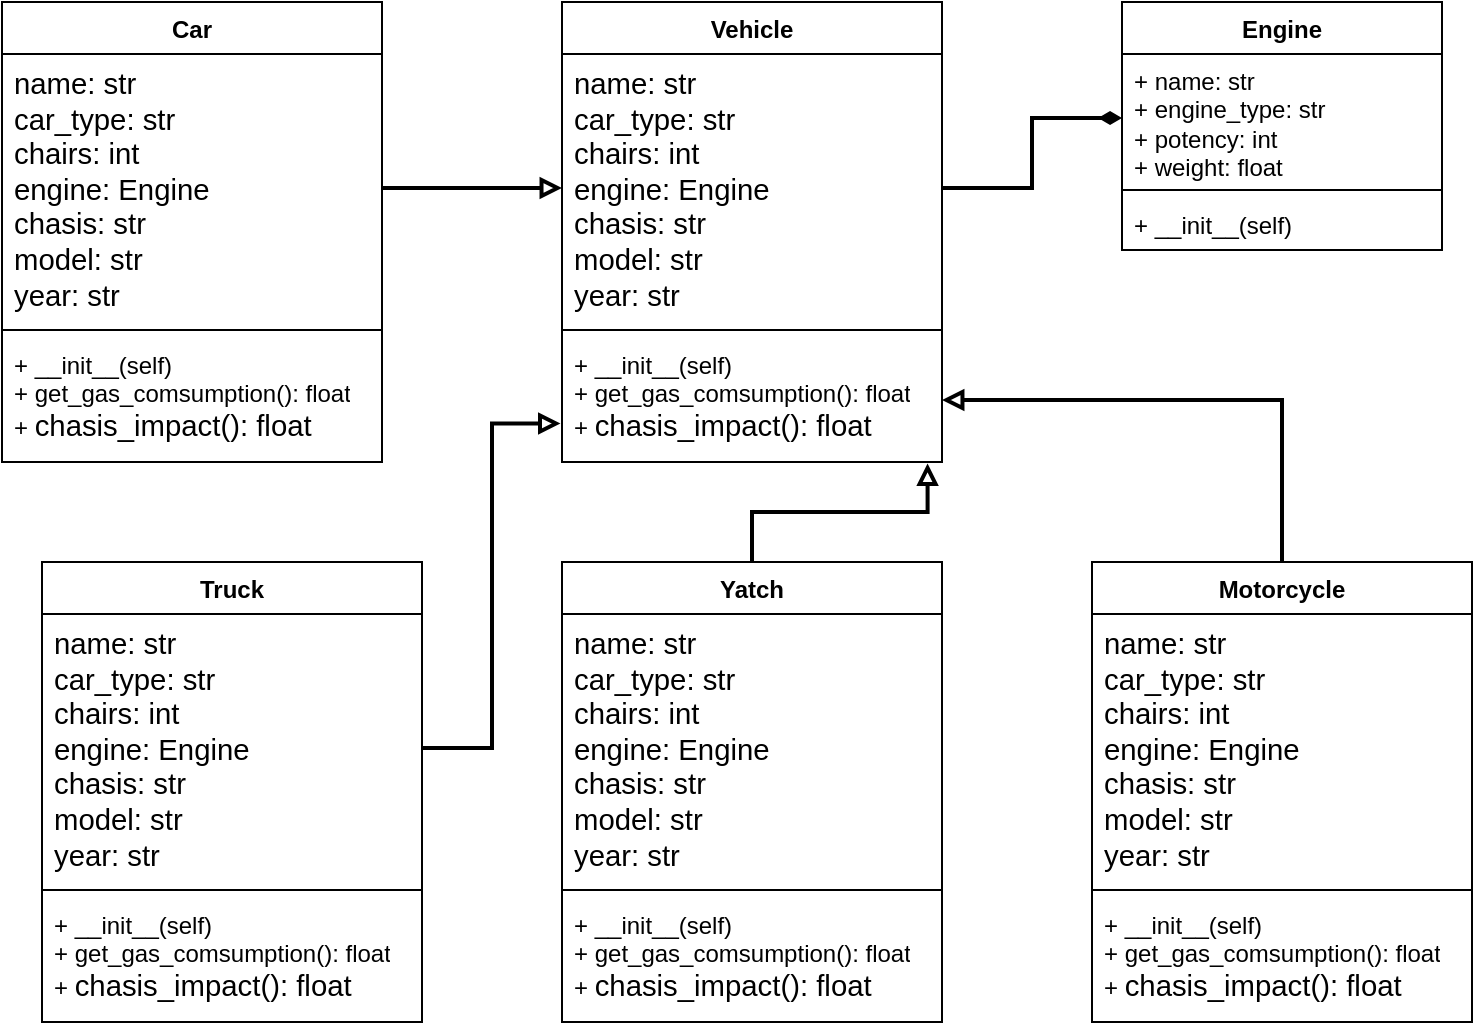 <mxfile version="24.0.7" type="github">
  <diagram id="C5RBs43oDa-KdzZeNtuy" name="Page-1">
    <mxGraphModel dx="1862" dy="511" grid="1" gridSize="10" guides="1" tooltips="1" connect="1" arrows="1" fold="1" page="1" pageScale="1" pageWidth="827" pageHeight="1169" math="0" shadow="0">
      <root>
        <mxCell id="WIyWlLk6GJQsqaUBKTNV-0" />
        <mxCell id="WIyWlLk6GJQsqaUBKTNV-1" parent="WIyWlLk6GJQsqaUBKTNV-0" />
        <mxCell id="11etpd1PUuqrAtL01Xh2-0" value="Engine" style="swimlane;fontStyle=1;align=center;verticalAlign=top;childLayout=stackLayout;horizontal=1;startSize=26;horizontalStack=0;resizeParent=1;resizeParentMax=0;resizeLast=0;collapsible=1;marginBottom=0;whiteSpace=wrap;html=1;" vertex="1" parent="WIyWlLk6GJQsqaUBKTNV-1">
          <mxGeometry x="480" y="150" width="160" height="124" as="geometry" />
        </mxCell>
        <mxCell id="11etpd1PUuqrAtL01Xh2-1" value="+ name: str&lt;div&gt;+&amp;nbsp;&lt;span style=&quot;background-color: initial;&quot;&gt;engine_type: str&lt;/span&gt;&lt;/div&gt;&lt;div&gt;&lt;span style=&quot;background-color: initial;&quot;&gt;+ potency: int&lt;/span&gt;&lt;/div&gt;&lt;div&gt;&lt;span style=&quot;background-color: initial;&quot;&gt;+ weight: float&lt;/span&gt;&lt;/div&gt;&lt;p class=&quot;MsoNormal&quot;&gt;&lt;span lang=&quot;ES-CO&quot;&gt;&lt;/span&gt;&lt;/p&gt;&lt;div&gt;&lt;br&gt;&lt;div&gt;&lt;br&gt;&lt;/div&gt;&lt;/div&gt;" style="text;strokeColor=none;fillColor=none;align=left;verticalAlign=top;spacingLeft=4;spacingRight=4;overflow=hidden;rotatable=0;points=[[0,0.5],[1,0.5]];portConstraint=eastwest;whiteSpace=wrap;html=1;" vertex="1" parent="11etpd1PUuqrAtL01Xh2-0">
          <mxGeometry y="26" width="160" height="64" as="geometry" />
        </mxCell>
        <mxCell id="11etpd1PUuqrAtL01Xh2-2" value="" style="line;strokeWidth=1;fillColor=none;align=left;verticalAlign=middle;spacingTop=-1;spacingLeft=3;spacingRight=3;rotatable=0;labelPosition=right;points=[];portConstraint=eastwest;strokeColor=inherit;" vertex="1" parent="11etpd1PUuqrAtL01Xh2-0">
          <mxGeometry y="90" width="160" height="8" as="geometry" />
        </mxCell>
        <mxCell id="11etpd1PUuqrAtL01Xh2-3" value="+ __init__(self)" style="text;strokeColor=none;fillColor=none;align=left;verticalAlign=top;spacingLeft=4;spacingRight=4;overflow=hidden;rotatable=0;points=[[0,0.5],[1,0.5]];portConstraint=eastwest;whiteSpace=wrap;html=1;" vertex="1" parent="11etpd1PUuqrAtL01Xh2-0">
          <mxGeometry y="98" width="160" height="26" as="geometry" />
        </mxCell>
        <mxCell id="11etpd1PUuqrAtL01Xh2-4" value="Vehicle" style="swimlane;fontStyle=1;align=center;verticalAlign=top;childLayout=stackLayout;horizontal=1;startSize=26;horizontalStack=0;resizeParent=1;resizeParentMax=0;resizeLast=0;collapsible=1;marginBottom=0;whiteSpace=wrap;html=1;direction=east;" vertex="1" parent="WIyWlLk6GJQsqaUBKTNV-1">
          <mxGeometry x="200" y="150" width="190" height="230" as="geometry">
            <mxRectangle x="200" y="150" width="80" height="30" as="alternateBounds" />
          </mxGeometry>
        </mxCell>
        <mxCell id="11etpd1PUuqrAtL01Xh2-5" value="&lt;div&gt;&lt;div&gt;&lt;span style=&quot;font-size:11.0pt;line-height:&lt;br/&gt;107%;font-family:&amp;quot;Calibri&amp;quot;,sans-serif;mso-ascii-theme-font:minor-latin;&lt;br/&gt;mso-fareast-font-family:Calibri;mso-fareast-theme-font:minor-latin;mso-hansi-theme-font:&lt;br/&gt;minor-latin;mso-bidi-font-family:&amp;quot;Times New Roman&amp;quot;;mso-bidi-theme-font:minor-bidi;&lt;br/&gt;mso-ansi-language:ES-CO;mso-fareast-language:EN-US;mso-bidi-language:AR-SA&quot; lang=&quot;ES-CO&quot;&gt;name: str&amp;nbsp;&lt;/span&gt;&lt;/div&gt;&lt;div&gt;&lt;span style=&quot;font-size:11.0pt;line-height:&lt;br/&gt;107%;font-family:&amp;quot;Calibri&amp;quot;,sans-serif;mso-ascii-theme-font:minor-latin;&lt;br/&gt;mso-fareast-font-family:Calibri;mso-fareast-theme-font:minor-latin;mso-hansi-theme-font:&lt;br/&gt;minor-latin;mso-bidi-font-family:&amp;quot;Times New Roman&amp;quot;;mso-bidi-theme-font:minor-bidi;&lt;br/&gt;mso-ansi-language:ES-CO;mso-fareast-language:EN-US;mso-bidi-language:AR-SA&quot; lang=&quot;ES-CO&quot;&gt;car_type: str&amp;nbsp;&lt;/span&gt;&lt;/div&gt;&lt;div&gt;&lt;span style=&quot;font-family: Calibri, sans-serif; font-size: 11pt; background-color: initial;&quot;&gt;chairs: int&lt;/span&gt;&lt;/div&gt;&lt;div&gt;&lt;span style=&quot;font-family: Calibri, sans-serif; font-size: 11pt; background-color: initial;&quot;&gt;engine: Engine&lt;/span&gt;&lt;/div&gt;&lt;div&gt;&lt;span style=&quot;font-family: Calibri, sans-serif; font-size: 11pt; background-color: initial;&quot;&gt;chasis: str&lt;/span&gt;&lt;/div&gt;&lt;div&gt;&lt;span style=&quot;font-family: Calibri, sans-serif; font-size: 11pt; background-color: initial;&quot;&gt;model: str&lt;/span&gt;&lt;/div&gt;&lt;div&gt;&lt;span style=&quot;font-family: Calibri, sans-serif; font-size: 11pt; background-color: initial;&quot;&gt;year: str&lt;/span&gt;&lt;/div&gt;&lt;/div&gt;" style="text;strokeColor=none;fillColor=none;align=left;verticalAlign=top;spacingLeft=4;spacingRight=4;overflow=hidden;rotatable=0;points=[[0,0.5],[1,0.5]];portConstraint=eastwest;whiteSpace=wrap;html=1;" vertex="1" parent="11etpd1PUuqrAtL01Xh2-4">
          <mxGeometry y="26" width="190" height="134" as="geometry" />
        </mxCell>
        <mxCell id="11etpd1PUuqrAtL01Xh2-6" value="" style="line;strokeWidth=1;fillColor=none;align=left;verticalAlign=middle;spacingTop=-1;spacingLeft=3;spacingRight=3;rotatable=0;labelPosition=right;points=[];portConstraint=eastwest;strokeColor=inherit;" vertex="1" parent="11etpd1PUuqrAtL01Xh2-4">
          <mxGeometry y="160" width="190" height="8" as="geometry" />
        </mxCell>
        <mxCell id="11etpd1PUuqrAtL01Xh2-7" value="+ __init__(self)&lt;div&gt;+&amp;nbsp;&lt;span style=&quot;background-color: initial;&quot;&gt;get_gas_comsumption(): float&lt;/span&gt;&lt;/div&gt;&lt;div&gt;&lt;span style=&quot;background-color: initial;&quot;&gt;+&amp;nbsp;&lt;/span&gt;&lt;span style=&quot;font-family: Calibri, sans-serif; font-size: 11pt; background-color: initial;&quot;&gt;chasis_impact(): float&lt;/span&gt;&lt;/div&gt;&lt;p class=&quot;MsoNormal&quot;&gt;&lt;span lang=&quot;ES-CO&quot;&gt;&lt;/span&gt;&lt;/p&gt;" style="text;strokeColor=none;fillColor=none;align=left;verticalAlign=top;spacingLeft=4;spacingRight=4;overflow=hidden;rotatable=0;points=[[0,0.5],[1,0.5]];portConstraint=eastwest;whiteSpace=wrap;html=1;" vertex="1" parent="11etpd1PUuqrAtL01Xh2-4">
          <mxGeometry y="168" width="190" height="62" as="geometry" />
        </mxCell>
        <mxCell id="11etpd1PUuqrAtL01Xh2-9" style="edgeStyle=orthogonalEdgeStyle;rounded=0;orthogonalLoop=1;jettySize=auto;html=1;exitX=0;exitY=0.5;exitDx=0;exitDy=0;strokeColor=none;endArrow=diamondThin;endFill=1;" edge="1" parent="WIyWlLk6GJQsqaUBKTNV-1" source="11etpd1PUuqrAtL01Xh2-1" target="11etpd1PUuqrAtL01Xh2-5">
          <mxGeometry relative="1" as="geometry" />
        </mxCell>
        <mxCell id="11etpd1PUuqrAtL01Xh2-11" style="edgeStyle=orthogonalEdgeStyle;rounded=0;orthogonalLoop=1;jettySize=auto;html=1;exitX=1;exitY=0.5;exitDx=0;exitDy=0;entryX=0;entryY=0.5;entryDx=0;entryDy=0;endArrow=diamondThin;endFill=1;strokeWidth=2;" edge="1" parent="WIyWlLk6GJQsqaUBKTNV-1" source="11etpd1PUuqrAtL01Xh2-5" target="11etpd1PUuqrAtL01Xh2-1">
          <mxGeometry relative="1" as="geometry" />
        </mxCell>
        <mxCell id="11etpd1PUuqrAtL01Xh2-51" style="edgeStyle=orthogonalEdgeStyle;rounded=0;orthogonalLoop=1;jettySize=auto;html=1;exitX=0.5;exitY=0;exitDx=0;exitDy=0;entryX=1;entryY=0.5;entryDx=0;entryDy=0;strokeWidth=2;endArrow=block;endFill=0;" edge="1" parent="WIyWlLk6GJQsqaUBKTNV-1" source="11etpd1PUuqrAtL01Xh2-35" target="11etpd1PUuqrAtL01Xh2-7">
          <mxGeometry relative="1" as="geometry" />
        </mxCell>
        <mxCell id="11etpd1PUuqrAtL01Xh2-35" value="Motorcycle" style="swimlane;fontStyle=1;align=center;verticalAlign=top;childLayout=stackLayout;horizontal=1;startSize=26;horizontalStack=0;resizeParent=1;resizeParentMax=0;resizeLast=0;collapsible=1;marginBottom=0;whiteSpace=wrap;html=1;direction=east;" vertex="1" parent="WIyWlLk6GJQsqaUBKTNV-1">
          <mxGeometry x="465" y="430" width="190" height="230" as="geometry">
            <mxRectangle x="200" y="150" width="80" height="30" as="alternateBounds" />
          </mxGeometry>
        </mxCell>
        <mxCell id="11etpd1PUuqrAtL01Xh2-36" value="&lt;div&gt;&lt;div&gt;&lt;span style=&quot;font-size:11.0pt;line-height:&lt;br/&gt;107%;font-family:&amp;quot;Calibri&amp;quot;,sans-serif;mso-ascii-theme-font:minor-latin;&lt;br/&gt;mso-fareast-font-family:Calibri;mso-fareast-theme-font:minor-latin;mso-hansi-theme-font:&lt;br/&gt;minor-latin;mso-bidi-font-family:&amp;quot;Times New Roman&amp;quot;;mso-bidi-theme-font:minor-bidi;&lt;br/&gt;mso-ansi-language:ES-CO;mso-fareast-language:EN-US;mso-bidi-language:AR-SA&quot; lang=&quot;ES-CO&quot;&gt;name: str&amp;nbsp;&lt;/span&gt;&lt;/div&gt;&lt;div&gt;&lt;span style=&quot;font-size:11.0pt;line-height:&lt;br/&gt;107%;font-family:&amp;quot;Calibri&amp;quot;,sans-serif;mso-ascii-theme-font:minor-latin;&lt;br/&gt;mso-fareast-font-family:Calibri;mso-fareast-theme-font:minor-latin;mso-hansi-theme-font:&lt;br/&gt;minor-latin;mso-bidi-font-family:&amp;quot;Times New Roman&amp;quot;;mso-bidi-theme-font:minor-bidi;&lt;br/&gt;mso-ansi-language:ES-CO;mso-fareast-language:EN-US;mso-bidi-language:AR-SA&quot; lang=&quot;ES-CO&quot;&gt;car_type: str&amp;nbsp;&lt;/span&gt;&lt;/div&gt;&lt;div&gt;&lt;span style=&quot;font-family: Calibri, sans-serif; font-size: 11pt; background-color: initial;&quot;&gt;chairs: int&lt;/span&gt;&lt;/div&gt;&lt;div&gt;&lt;span style=&quot;font-family: Calibri, sans-serif; font-size: 11pt; background-color: initial;&quot;&gt;engine: Engine&lt;/span&gt;&lt;/div&gt;&lt;div&gt;&lt;span style=&quot;font-family: Calibri, sans-serif; font-size: 11pt; background-color: initial;&quot;&gt;chasis: str&lt;/span&gt;&lt;/div&gt;&lt;div&gt;&lt;span style=&quot;font-family: Calibri, sans-serif; font-size: 11pt; background-color: initial;&quot;&gt;model: str&lt;/span&gt;&lt;/div&gt;&lt;div&gt;&lt;span style=&quot;font-family: Calibri, sans-serif; font-size: 11pt; background-color: initial;&quot;&gt;year: str&lt;/span&gt;&lt;/div&gt;&lt;/div&gt;" style="text;strokeColor=none;fillColor=none;align=left;verticalAlign=top;spacingLeft=4;spacingRight=4;overflow=hidden;rotatable=0;points=[[0,0.5],[1,0.5]];portConstraint=eastwest;whiteSpace=wrap;html=1;" vertex="1" parent="11etpd1PUuqrAtL01Xh2-35">
          <mxGeometry y="26" width="190" height="134" as="geometry" />
        </mxCell>
        <mxCell id="11etpd1PUuqrAtL01Xh2-37" value="" style="line;strokeWidth=1;fillColor=none;align=left;verticalAlign=middle;spacingTop=-1;spacingLeft=3;spacingRight=3;rotatable=0;labelPosition=right;points=[];portConstraint=eastwest;strokeColor=inherit;" vertex="1" parent="11etpd1PUuqrAtL01Xh2-35">
          <mxGeometry y="160" width="190" height="8" as="geometry" />
        </mxCell>
        <mxCell id="11etpd1PUuqrAtL01Xh2-38" value="+ __init__(self)&lt;div&gt;+&amp;nbsp;&lt;span style=&quot;background-color: initial;&quot;&gt;get_gas_comsumption(): float&lt;/span&gt;&lt;/div&gt;&lt;div&gt;&lt;span style=&quot;background-color: initial;&quot;&gt;+&amp;nbsp;&lt;/span&gt;&lt;span style=&quot;font-family: Calibri, sans-serif; font-size: 11pt; background-color: initial;&quot;&gt;chasis_impact(): float&lt;/span&gt;&lt;/div&gt;&lt;p class=&quot;MsoNormal&quot;&gt;&lt;span lang=&quot;ES-CO&quot;&gt;&lt;/span&gt;&lt;/p&gt;" style="text;strokeColor=none;fillColor=none;align=left;verticalAlign=top;spacingLeft=4;spacingRight=4;overflow=hidden;rotatable=0;points=[[0,0.5],[1,0.5]];portConstraint=eastwest;whiteSpace=wrap;html=1;" vertex="1" parent="11etpd1PUuqrAtL01Xh2-35">
          <mxGeometry y="168" width="190" height="62" as="geometry" />
        </mxCell>
        <mxCell id="11etpd1PUuqrAtL01Xh2-39" value="Yatch" style="swimlane;fontStyle=1;align=center;verticalAlign=top;childLayout=stackLayout;horizontal=1;startSize=26;horizontalStack=0;resizeParent=1;resizeParentMax=0;resizeLast=0;collapsible=1;marginBottom=0;whiteSpace=wrap;html=1;direction=east;" vertex="1" parent="WIyWlLk6GJQsqaUBKTNV-1">
          <mxGeometry x="200" y="430" width="190" height="230" as="geometry">
            <mxRectangle x="200" y="150" width="80" height="30" as="alternateBounds" />
          </mxGeometry>
        </mxCell>
        <mxCell id="11etpd1PUuqrAtL01Xh2-40" value="&lt;div&gt;&lt;div&gt;&lt;span style=&quot;font-size:11.0pt;line-height:&lt;br/&gt;107%;font-family:&amp;quot;Calibri&amp;quot;,sans-serif;mso-ascii-theme-font:minor-latin;&lt;br/&gt;mso-fareast-font-family:Calibri;mso-fareast-theme-font:minor-latin;mso-hansi-theme-font:&lt;br/&gt;minor-latin;mso-bidi-font-family:&amp;quot;Times New Roman&amp;quot;;mso-bidi-theme-font:minor-bidi;&lt;br/&gt;mso-ansi-language:ES-CO;mso-fareast-language:EN-US;mso-bidi-language:AR-SA&quot; lang=&quot;ES-CO&quot;&gt;name: str&amp;nbsp;&lt;/span&gt;&lt;/div&gt;&lt;div&gt;&lt;span style=&quot;font-size:11.0pt;line-height:&lt;br/&gt;107%;font-family:&amp;quot;Calibri&amp;quot;,sans-serif;mso-ascii-theme-font:minor-latin;&lt;br/&gt;mso-fareast-font-family:Calibri;mso-fareast-theme-font:minor-latin;mso-hansi-theme-font:&lt;br/&gt;minor-latin;mso-bidi-font-family:&amp;quot;Times New Roman&amp;quot;;mso-bidi-theme-font:minor-bidi;&lt;br/&gt;mso-ansi-language:ES-CO;mso-fareast-language:EN-US;mso-bidi-language:AR-SA&quot; lang=&quot;ES-CO&quot;&gt;car_type: str&amp;nbsp;&lt;/span&gt;&lt;/div&gt;&lt;div&gt;&lt;span style=&quot;font-family: Calibri, sans-serif; font-size: 11pt; background-color: initial;&quot;&gt;chairs: int&lt;/span&gt;&lt;/div&gt;&lt;div&gt;&lt;span style=&quot;font-family: Calibri, sans-serif; font-size: 11pt; background-color: initial;&quot;&gt;engine: Engine&lt;/span&gt;&lt;/div&gt;&lt;div&gt;&lt;span style=&quot;font-family: Calibri, sans-serif; font-size: 11pt; background-color: initial;&quot;&gt;chasis: str&lt;/span&gt;&lt;/div&gt;&lt;div&gt;&lt;span style=&quot;font-family: Calibri, sans-serif; font-size: 11pt; background-color: initial;&quot;&gt;model: str&lt;/span&gt;&lt;/div&gt;&lt;div&gt;&lt;span style=&quot;font-family: Calibri, sans-serif; font-size: 11pt; background-color: initial;&quot;&gt;year: str&lt;/span&gt;&lt;/div&gt;&lt;/div&gt;" style="text;strokeColor=none;fillColor=none;align=left;verticalAlign=top;spacingLeft=4;spacingRight=4;overflow=hidden;rotatable=0;points=[[0,0.5],[1,0.5]];portConstraint=eastwest;whiteSpace=wrap;html=1;" vertex="1" parent="11etpd1PUuqrAtL01Xh2-39">
          <mxGeometry y="26" width="190" height="134" as="geometry" />
        </mxCell>
        <mxCell id="11etpd1PUuqrAtL01Xh2-41" value="" style="line;strokeWidth=1;fillColor=none;align=left;verticalAlign=middle;spacingTop=-1;spacingLeft=3;spacingRight=3;rotatable=0;labelPosition=right;points=[];portConstraint=eastwest;strokeColor=inherit;" vertex="1" parent="11etpd1PUuqrAtL01Xh2-39">
          <mxGeometry y="160" width="190" height="8" as="geometry" />
        </mxCell>
        <mxCell id="11etpd1PUuqrAtL01Xh2-42" value="+ __init__(self)&lt;div&gt;+&amp;nbsp;&lt;span style=&quot;background-color: initial;&quot;&gt;get_gas_comsumption(): float&lt;/span&gt;&lt;/div&gt;&lt;div&gt;&lt;span style=&quot;background-color: initial;&quot;&gt;+&amp;nbsp;&lt;/span&gt;&lt;span style=&quot;font-family: Calibri, sans-serif; font-size: 11pt; background-color: initial;&quot;&gt;chasis_impact(): float&lt;/span&gt;&lt;/div&gt;&lt;p class=&quot;MsoNormal&quot;&gt;&lt;span lang=&quot;ES-CO&quot;&gt;&lt;/span&gt;&lt;/p&gt;" style="text;strokeColor=none;fillColor=none;align=left;verticalAlign=top;spacingLeft=4;spacingRight=4;overflow=hidden;rotatable=0;points=[[0,0.5],[1,0.5]];portConstraint=eastwest;whiteSpace=wrap;html=1;" vertex="1" parent="11etpd1PUuqrAtL01Xh2-39">
          <mxGeometry y="168" width="190" height="62" as="geometry" />
        </mxCell>
        <mxCell id="11etpd1PUuqrAtL01Xh2-43" value="Truck" style="swimlane;fontStyle=1;align=center;verticalAlign=top;childLayout=stackLayout;horizontal=1;startSize=26;horizontalStack=0;resizeParent=1;resizeParentMax=0;resizeLast=0;collapsible=1;marginBottom=0;whiteSpace=wrap;html=1;direction=east;" vertex="1" parent="WIyWlLk6GJQsqaUBKTNV-1">
          <mxGeometry x="-60" y="430" width="190" height="230" as="geometry">
            <mxRectangle x="200" y="150" width="80" height="30" as="alternateBounds" />
          </mxGeometry>
        </mxCell>
        <mxCell id="11etpd1PUuqrAtL01Xh2-44" value="&lt;div&gt;&lt;div&gt;&lt;span style=&quot;font-size:11.0pt;line-height:&lt;br/&gt;107%;font-family:&amp;quot;Calibri&amp;quot;,sans-serif;mso-ascii-theme-font:minor-latin;&lt;br/&gt;mso-fareast-font-family:Calibri;mso-fareast-theme-font:minor-latin;mso-hansi-theme-font:&lt;br/&gt;minor-latin;mso-bidi-font-family:&amp;quot;Times New Roman&amp;quot;;mso-bidi-theme-font:minor-bidi;&lt;br/&gt;mso-ansi-language:ES-CO;mso-fareast-language:EN-US;mso-bidi-language:AR-SA&quot; lang=&quot;ES-CO&quot;&gt;name: str&amp;nbsp;&lt;/span&gt;&lt;/div&gt;&lt;div&gt;&lt;span style=&quot;font-size:11.0pt;line-height:&lt;br/&gt;107%;font-family:&amp;quot;Calibri&amp;quot;,sans-serif;mso-ascii-theme-font:minor-latin;&lt;br/&gt;mso-fareast-font-family:Calibri;mso-fareast-theme-font:minor-latin;mso-hansi-theme-font:&lt;br/&gt;minor-latin;mso-bidi-font-family:&amp;quot;Times New Roman&amp;quot;;mso-bidi-theme-font:minor-bidi;&lt;br/&gt;mso-ansi-language:ES-CO;mso-fareast-language:EN-US;mso-bidi-language:AR-SA&quot; lang=&quot;ES-CO&quot;&gt;car_type: str&amp;nbsp;&lt;/span&gt;&lt;/div&gt;&lt;div&gt;&lt;span style=&quot;font-family: Calibri, sans-serif; font-size: 11pt; background-color: initial;&quot;&gt;chairs: int&lt;/span&gt;&lt;/div&gt;&lt;div&gt;&lt;span style=&quot;font-family: Calibri, sans-serif; font-size: 11pt; background-color: initial;&quot;&gt;engine: Engine&lt;/span&gt;&lt;/div&gt;&lt;div&gt;&lt;span style=&quot;font-family: Calibri, sans-serif; font-size: 11pt; background-color: initial;&quot;&gt;chasis: str&lt;/span&gt;&lt;/div&gt;&lt;div&gt;&lt;span style=&quot;font-family: Calibri, sans-serif; font-size: 11pt; background-color: initial;&quot;&gt;model: str&lt;/span&gt;&lt;/div&gt;&lt;div&gt;&lt;span style=&quot;font-family: Calibri, sans-serif; font-size: 11pt; background-color: initial;&quot;&gt;year: str&lt;/span&gt;&lt;/div&gt;&lt;/div&gt;" style="text;strokeColor=none;fillColor=none;align=left;verticalAlign=top;spacingLeft=4;spacingRight=4;overflow=hidden;rotatable=0;points=[[0,0.5],[1,0.5]];portConstraint=eastwest;whiteSpace=wrap;html=1;" vertex="1" parent="11etpd1PUuqrAtL01Xh2-43">
          <mxGeometry y="26" width="190" height="134" as="geometry" />
        </mxCell>
        <mxCell id="11etpd1PUuqrAtL01Xh2-45" value="" style="line;strokeWidth=1;fillColor=none;align=left;verticalAlign=middle;spacingTop=-1;spacingLeft=3;spacingRight=3;rotatable=0;labelPosition=right;points=[];portConstraint=eastwest;strokeColor=inherit;" vertex="1" parent="11etpd1PUuqrAtL01Xh2-43">
          <mxGeometry y="160" width="190" height="8" as="geometry" />
        </mxCell>
        <mxCell id="11etpd1PUuqrAtL01Xh2-46" value="+ __init__(self)&lt;div&gt;+&amp;nbsp;&lt;span style=&quot;background-color: initial;&quot;&gt;get_gas_comsumption(): float&lt;/span&gt;&lt;/div&gt;&lt;div&gt;&lt;span style=&quot;background-color: initial;&quot;&gt;+&amp;nbsp;&lt;/span&gt;&lt;span style=&quot;font-family: Calibri, sans-serif; font-size: 11pt; background-color: initial;&quot;&gt;chasis_impact(): float&lt;/span&gt;&lt;/div&gt;&lt;p class=&quot;MsoNormal&quot;&gt;&lt;span lang=&quot;ES-CO&quot;&gt;&lt;/span&gt;&lt;/p&gt;" style="text;strokeColor=none;fillColor=none;align=left;verticalAlign=top;spacingLeft=4;spacingRight=4;overflow=hidden;rotatable=0;points=[[0,0.5],[1,0.5]];portConstraint=eastwest;whiteSpace=wrap;html=1;" vertex="1" parent="11etpd1PUuqrAtL01Xh2-43">
          <mxGeometry y="168" width="190" height="62" as="geometry" />
        </mxCell>
        <mxCell id="11etpd1PUuqrAtL01Xh2-47" value="Car" style="swimlane;fontStyle=1;align=center;verticalAlign=top;childLayout=stackLayout;horizontal=1;startSize=26;horizontalStack=0;resizeParent=1;resizeParentMax=0;resizeLast=0;collapsible=1;marginBottom=0;whiteSpace=wrap;html=1;direction=east;" vertex="1" parent="WIyWlLk6GJQsqaUBKTNV-1">
          <mxGeometry x="-80" y="150" width="190" height="230" as="geometry">
            <mxRectangle x="200" y="150" width="80" height="30" as="alternateBounds" />
          </mxGeometry>
        </mxCell>
        <mxCell id="11etpd1PUuqrAtL01Xh2-48" value="&lt;div&gt;&lt;div&gt;&lt;span style=&quot;font-size:11.0pt;line-height:&lt;br/&gt;107%;font-family:&amp;quot;Calibri&amp;quot;,sans-serif;mso-ascii-theme-font:minor-latin;&lt;br/&gt;mso-fareast-font-family:Calibri;mso-fareast-theme-font:minor-latin;mso-hansi-theme-font:&lt;br/&gt;minor-latin;mso-bidi-font-family:&amp;quot;Times New Roman&amp;quot;;mso-bidi-theme-font:minor-bidi;&lt;br/&gt;mso-ansi-language:ES-CO;mso-fareast-language:EN-US;mso-bidi-language:AR-SA&quot; lang=&quot;ES-CO&quot;&gt;name: str&amp;nbsp;&lt;/span&gt;&lt;/div&gt;&lt;div&gt;&lt;span style=&quot;font-size:11.0pt;line-height:&lt;br/&gt;107%;font-family:&amp;quot;Calibri&amp;quot;,sans-serif;mso-ascii-theme-font:minor-latin;&lt;br/&gt;mso-fareast-font-family:Calibri;mso-fareast-theme-font:minor-latin;mso-hansi-theme-font:&lt;br/&gt;minor-latin;mso-bidi-font-family:&amp;quot;Times New Roman&amp;quot;;mso-bidi-theme-font:minor-bidi;&lt;br/&gt;mso-ansi-language:ES-CO;mso-fareast-language:EN-US;mso-bidi-language:AR-SA&quot; lang=&quot;ES-CO&quot;&gt;car_type: str&amp;nbsp;&lt;/span&gt;&lt;/div&gt;&lt;div&gt;&lt;span style=&quot;font-family: Calibri, sans-serif; font-size: 11pt; background-color: initial;&quot;&gt;chairs: int&lt;/span&gt;&lt;/div&gt;&lt;div&gt;&lt;span style=&quot;font-family: Calibri, sans-serif; font-size: 11pt; background-color: initial;&quot;&gt;engine: Engine&lt;/span&gt;&lt;/div&gt;&lt;div&gt;&lt;span style=&quot;font-family: Calibri, sans-serif; font-size: 11pt; background-color: initial;&quot;&gt;chasis: str&lt;/span&gt;&lt;/div&gt;&lt;div&gt;&lt;span style=&quot;font-family: Calibri, sans-serif; font-size: 11pt; background-color: initial;&quot;&gt;model: str&lt;/span&gt;&lt;/div&gt;&lt;div&gt;&lt;span style=&quot;font-family: Calibri, sans-serif; font-size: 11pt; background-color: initial;&quot;&gt;year: str&lt;/span&gt;&lt;/div&gt;&lt;/div&gt;" style="text;strokeColor=none;fillColor=none;align=left;verticalAlign=top;spacingLeft=4;spacingRight=4;overflow=hidden;rotatable=0;points=[[0,0.5],[1,0.5]];portConstraint=eastwest;whiteSpace=wrap;html=1;" vertex="1" parent="11etpd1PUuqrAtL01Xh2-47">
          <mxGeometry y="26" width="190" height="134" as="geometry" />
        </mxCell>
        <mxCell id="11etpd1PUuqrAtL01Xh2-49" value="" style="line;strokeWidth=1;fillColor=none;align=left;verticalAlign=middle;spacingTop=-1;spacingLeft=3;spacingRight=3;rotatable=0;labelPosition=right;points=[];portConstraint=eastwest;strokeColor=inherit;" vertex="1" parent="11etpd1PUuqrAtL01Xh2-47">
          <mxGeometry y="160" width="190" height="8" as="geometry" />
        </mxCell>
        <mxCell id="11etpd1PUuqrAtL01Xh2-50" value="+ __init__(self)&lt;div&gt;+&amp;nbsp;&lt;span style=&quot;background-color: initial;&quot;&gt;get_gas_comsumption(): float&lt;/span&gt;&lt;/div&gt;&lt;div&gt;&lt;span style=&quot;background-color: initial;&quot;&gt;+&amp;nbsp;&lt;/span&gt;&lt;span style=&quot;font-family: Calibri, sans-serif; font-size: 11pt; background-color: initial;&quot;&gt;chasis_impact(): float&lt;/span&gt;&lt;/div&gt;&lt;p class=&quot;MsoNormal&quot;&gt;&lt;span lang=&quot;ES-CO&quot;&gt;&lt;/span&gt;&lt;/p&gt;" style="text;strokeColor=none;fillColor=none;align=left;verticalAlign=top;spacingLeft=4;spacingRight=4;overflow=hidden;rotatable=0;points=[[0,0.5],[1,0.5]];portConstraint=eastwest;whiteSpace=wrap;html=1;" vertex="1" parent="11etpd1PUuqrAtL01Xh2-47">
          <mxGeometry y="168" width="190" height="62" as="geometry" />
        </mxCell>
        <mxCell id="11etpd1PUuqrAtL01Xh2-52" style="edgeStyle=orthogonalEdgeStyle;rounded=0;orthogonalLoop=1;jettySize=auto;html=1;exitX=0.5;exitY=0;exitDx=0;exitDy=0;entryX=0.962;entryY=1.012;entryDx=0;entryDy=0;entryPerimeter=0;strokeWidth=2;endArrow=block;endFill=0;" edge="1" parent="WIyWlLk6GJQsqaUBKTNV-1" source="11etpd1PUuqrAtL01Xh2-39" target="11etpd1PUuqrAtL01Xh2-7">
          <mxGeometry relative="1" as="geometry" />
        </mxCell>
        <mxCell id="11etpd1PUuqrAtL01Xh2-53" style="edgeStyle=orthogonalEdgeStyle;rounded=0;orthogonalLoop=1;jettySize=auto;html=1;exitX=1;exitY=0.5;exitDx=0;exitDy=0;entryX=-0.004;entryY=0.69;entryDx=0;entryDy=0;entryPerimeter=0;strokeWidth=2;endArrow=block;endFill=0;" edge="1" parent="WIyWlLk6GJQsqaUBKTNV-1" source="11etpd1PUuqrAtL01Xh2-44" target="11etpd1PUuqrAtL01Xh2-7">
          <mxGeometry relative="1" as="geometry" />
        </mxCell>
        <mxCell id="11etpd1PUuqrAtL01Xh2-54" style="edgeStyle=orthogonalEdgeStyle;rounded=0;orthogonalLoop=1;jettySize=auto;html=1;exitX=1;exitY=0.5;exitDx=0;exitDy=0;entryX=0;entryY=0.5;entryDx=0;entryDy=0;strokeWidth=2;endArrow=block;endFill=0;" edge="1" parent="WIyWlLk6GJQsqaUBKTNV-1" source="11etpd1PUuqrAtL01Xh2-48" target="11etpd1PUuqrAtL01Xh2-5">
          <mxGeometry relative="1" as="geometry" />
        </mxCell>
      </root>
    </mxGraphModel>
  </diagram>
</mxfile>
